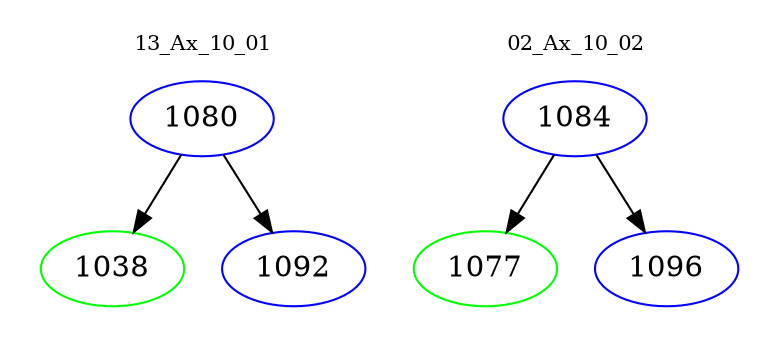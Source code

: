 digraph{
subgraph cluster_0 {
color = white
label = "13_Ax_10_01";
fontsize=10;
T0_1080 [label="1080", color="blue"]
T0_1080 -> T0_1038 [color="black"]
T0_1038 [label="1038", color="green"]
T0_1080 -> T0_1092 [color="black"]
T0_1092 [label="1092", color="blue"]
}
subgraph cluster_1 {
color = white
label = "02_Ax_10_02";
fontsize=10;
T1_1084 [label="1084", color="blue"]
T1_1084 -> T1_1077 [color="black"]
T1_1077 [label="1077", color="green"]
T1_1084 -> T1_1096 [color="black"]
T1_1096 [label="1096", color="blue"]
}
}
